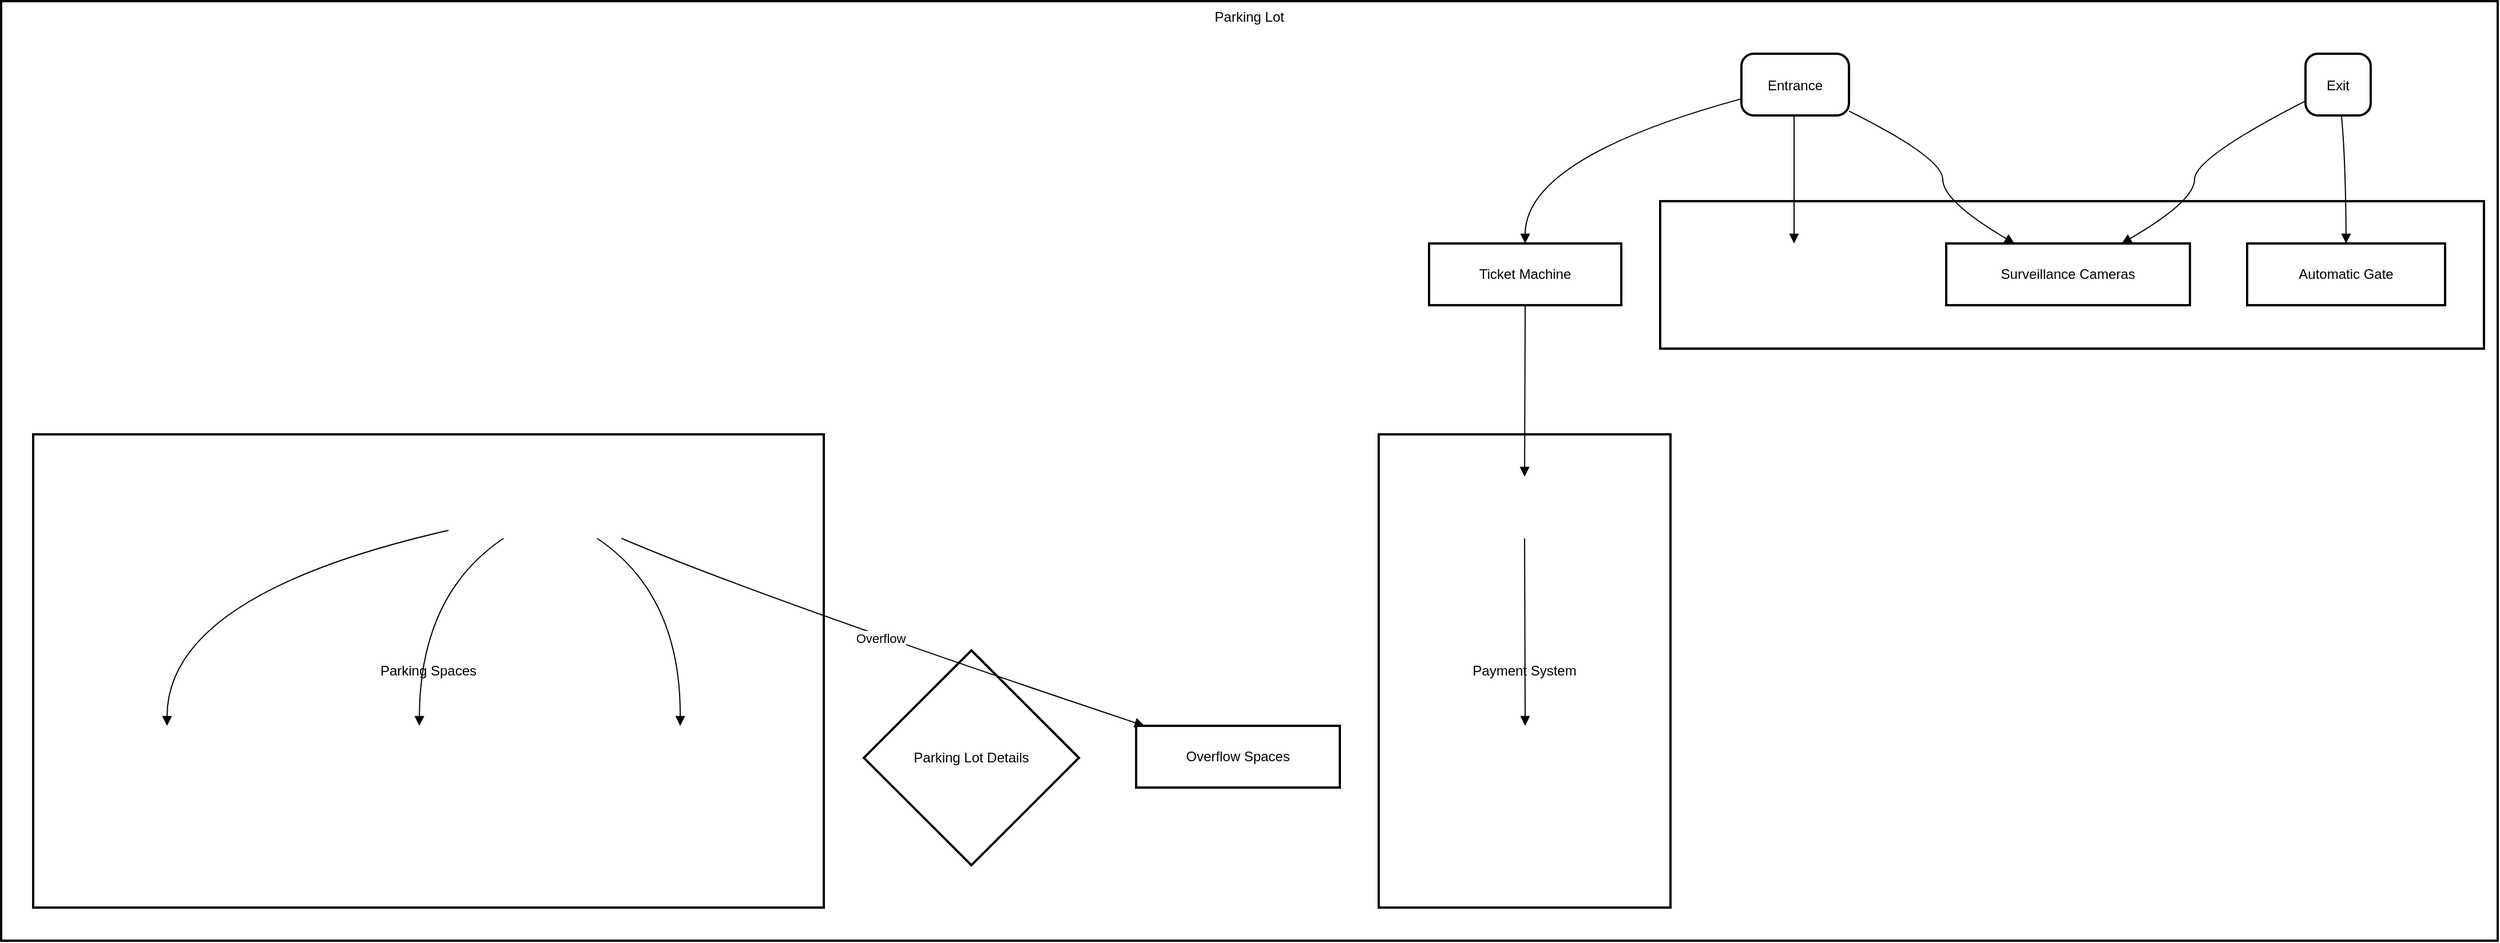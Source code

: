 <mxfile version="26.0.6">
  <diagram name="Page-1" id="cXihzBtBEwUrj_YEhJu3">
    <mxGraphModel>
      <root>
        <mxCell id="0" />
        <mxCell id="1" parent="0" />
        <mxCell id="2" value="Parking Lot" style="whiteSpace=wrap;strokeWidth=2;verticalAlign=top;" vertex="1" parent="1">
          <mxGeometry x="8" y="8" width="2182" height="822" as="geometry" />
        </mxCell>
        <mxCell id="3" value="Security Booth" style="whiteSpace=wrap;strokeWidth=2;" vertex="1" parent="2">
          <mxGeometry x="1485" y="212" width="164" height="54" as="geometry" />
        </mxCell>
        <mxCell id="4" value="Security and Surveillance" style="whiteSpace=wrap;strokeWidth=2;" vertex="1" parent="2">
          <mxGeometry x="1450" y="175" width="720" height="129" as="geometry" />
        </mxCell>
        <mxCell id="5" value="Entrance" style="rounded=1;arcSize=20;strokeWidth=2" vertex="1" parent="2">
          <mxGeometry x="1521" y="46" width="94" height="54" as="geometry" />
        </mxCell>
        <mxCell id="6" value="Ticket Machine" style="whiteSpace=wrap;strokeWidth=2;" vertex="1" parent="2">
          <mxGeometry x="1248" y="212" width="168" height="54" as="geometry" />
        </mxCell>
        <mxCell id="7" value="Available Spaces" style="whiteSpace=wrap;strokeWidth=2;" vertex="1" parent="2">
          <mxGeometry x="391" y="416" width="178" height="54" as="geometry" />
        </mxCell>
        <mxCell id="8" value="Special Spaces" style="whiteSpace=wrap;strokeWidth=2;" vertex="1" parent="2">
          <mxGeometry x="63" y="634" width="164" height="54" as="geometry" />
        </mxCell>
        <mxCell id="9" value="Reserved Spaces" style="whiteSpace=wrap;strokeWidth=2;" vertex="1" parent="2">
          <mxGeometry x="277" y="634" width="177" height="54" as="geometry" />
        </mxCell>
        <mxCell id="10" value="Occupied Spaces" style="whiteSpace=wrap;strokeWidth=2;" vertex="1" parent="2">
          <mxGeometry x="504" y="634" width="179" height="54" as="geometry" />
        </mxCell>
        <mxCell id="11" value="Overflow Spaces" style="whiteSpace=wrap;strokeWidth=2;" vertex="1" parent="2">
          <mxGeometry x="992" y="634" width="178" height="54" as="geometry" />
        </mxCell>
        <mxCell id="12" value="Payment Machine" style="whiteSpace=wrap;strokeWidth=2;" vertex="1" parent="2">
          <mxGeometry x="1239" y="416" width="185" height="54" as="geometry" />
        </mxCell>
        <mxCell id="13" value="Payment Booth" style="whiteSpace=wrap;strokeWidth=2;" vertex="1" parent="2">
          <mxGeometry x="1248" y="634" width="168" height="54" as="geometry" />
        </mxCell>
        <mxCell id="14" value="Surveillance Cameras" style="whiteSpace=wrap;strokeWidth=2;" vertex="1" parent="2">
          <mxGeometry x="1700" y="212" width="213" height="54" as="geometry" />
        </mxCell>
        <mxCell id="15" value="Exit" style="rounded=1;arcSize=20;strokeWidth=2" vertex="1" parent="2">
          <mxGeometry x="2014" y="46" width="57" height="54" as="geometry" />
        </mxCell>
        <mxCell id="16" value="Automatic Gate" style="whiteSpace=wrap;strokeWidth=2;" vertex="1" parent="2">
          <mxGeometry x="1963" y="212" width="173" height="54" as="geometry" />
        </mxCell>
        <mxCell id="17" value="Payment System" style="whiteSpace=wrap;strokeWidth=2;" vertex="1" parent="2">
          <mxGeometry x="1204" y="379" width="255" height="414" as="geometry" />
        </mxCell>
        <mxCell id="18" value="Parking Spaces" style="whiteSpace=wrap;strokeWidth=2;" vertex="1" parent="2">
          <mxGeometry x="28" y="379" width="691" height="414" as="geometry" />
        </mxCell>
        <mxCell id="19" value="Parking Lot Details" style="rhombus;strokeWidth=2;whiteSpace=wrap;" vertex="1" parent="2">
          <mxGeometry x="754" y="568" width="188" height="188" as="geometry" />
        </mxCell>
        <mxCell id="20" value="" style="curved=1;startArrow=none;endArrow=block;exitX=0;exitY=0.73;entryX=0.5;entryY=0;" edge="1" parent="2" source="5" target="6">
          <mxGeometry relative="1" as="geometry">
            <Array as="points">
              <mxPoint x="1332" y="137" />
            </Array>
          </mxGeometry>
        </mxCell>
        <mxCell id="21" value="" style="curved=1;startArrow=none;endArrow=block;exitX=0;exitY=0.87;entryX=0.5;entryY=0.01;" edge="1" parent="2" source="7" target="8">
          <mxGeometry relative="1" as="geometry">
            <Array as="points">
              <mxPoint x="145" y="519" />
            </Array>
          </mxGeometry>
        </mxCell>
        <mxCell id="22" value="" style="curved=1;startArrow=none;endArrow=block;exitX=0.27;exitY=1;entryX=0.5;entryY=0.01;" edge="1" parent="2" source="7" target="9">
          <mxGeometry relative="1" as="geometry">
            <Array as="points">
              <mxPoint x="366" y="519" />
            </Array>
          </mxGeometry>
        </mxCell>
        <mxCell id="23" value="" style="curved=1;startArrow=none;endArrow=block;exitX=0.73;exitY=1;entryX=0.5;entryY=0.01;" edge="1" parent="2" source="7" target="10">
          <mxGeometry relative="1" as="geometry">
            <Array as="points">
              <mxPoint x="594" y="519" />
            </Array>
          </mxGeometry>
        </mxCell>
        <mxCell id="24" value="Overflow" style="curved=1;startArrow=none;endArrow=block;exitX=0.85;exitY=1;entryX=0.05;entryY=0.01;" edge="1" parent="2" source="7" target="11">
          <mxGeometry relative="1" as="geometry">
            <Array as="points">
              <mxPoint x="656" y="519" />
            </Array>
          </mxGeometry>
        </mxCell>
        <mxCell id="25" value="" style="curved=1;startArrow=none;endArrow=block;exitX=0.5;exitY=1;entryX=0.5;entryY=0;" edge="1" parent="2" source="6" target="12">
          <mxGeometry relative="1" as="geometry">
            <Array as="points" />
          </mxGeometry>
        </mxCell>
        <mxCell id="26" value="" style="curved=1;startArrow=none;endArrow=block;exitX=0.5;exitY=1;entryX=0.5;entryY=0.01;" edge="1" parent="2" source="12" target="13">
          <mxGeometry relative="1" as="geometry">
            <Array as="points" />
          </mxGeometry>
        </mxCell>
        <mxCell id="27" value="" style="curved=1;startArrow=none;endArrow=block;exitX=0.49;exitY=0.99;entryX=0.5;entryY=0;" edge="1" parent="2" source="5" target="3">
          <mxGeometry relative="1" as="geometry">
            <Array as="points" />
          </mxGeometry>
        </mxCell>
        <mxCell id="28" value="" style="curved=1;startArrow=none;endArrow=block;exitX=0.99;exitY=0.92;entryX=0.28;entryY=0;" edge="1" parent="2" source="5" target="14">
          <mxGeometry relative="1" as="geometry">
            <Array as="points">
              <mxPoint x="1697" y="137" />
              <mxPoint x="1697" y="175" />
            </Array>
          </mxGeometry>
        </mxCell>
        <mxCell id="29" value="" style="curved=1;startArrow=none;endArrow=block;exitX=-0.01;exitY=0.77;entryX=0.72;entryY=0;" edge="1" parent="2" source="15" target="14">
          <mxGeometry relative="1" as="geometry">
            <Array as="points">
              <mxPoint x="1917" y="137" />
              <mxPoint x="1917" y="175" />
            </Array>
          </mxGeometry>
        </mxCell>
        <mxCell id="30" value="" style="curved=1;startArrow=none;endArrow=block;exitX=0.55;exitY=0.99;entryX=0.5;entryY=0;" edge="1" parent="2" source="15" target="16">
          <mxGeometry relative="1" as="geometry">
            <Array as="points">
              <mxPoint x="2049" y="137" />
            </Array>
          </mxGeometry>
        </mxCell>
      </root>
    </mxGraphModel>
  </diagram>
</mxfile>
